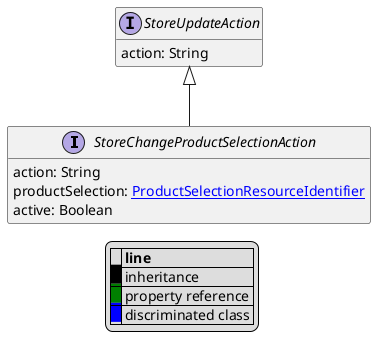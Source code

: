 @startuml

hide empty fields
hide empty methods
legend
|= |= line |
|<back:black>   </back>| inheritance |
|<back:green>   </back>| property reference |
|<back:blue>   </back>| discriminated class |
endlegend
interface StoreChangeProductSelectionAction [[StoreChangeProductSelectionAction.svg]] extends StoreUpdateAction {
    action: String
    productSelection: [[ProductSelectionResourceIdentifier.svg ProductSelectionResourceIdentifier]]
    active: Boolean
}
interface StoreUpdateAction [[StoreUpdateAction.svg]]  {
    action: String
}





@enduml
